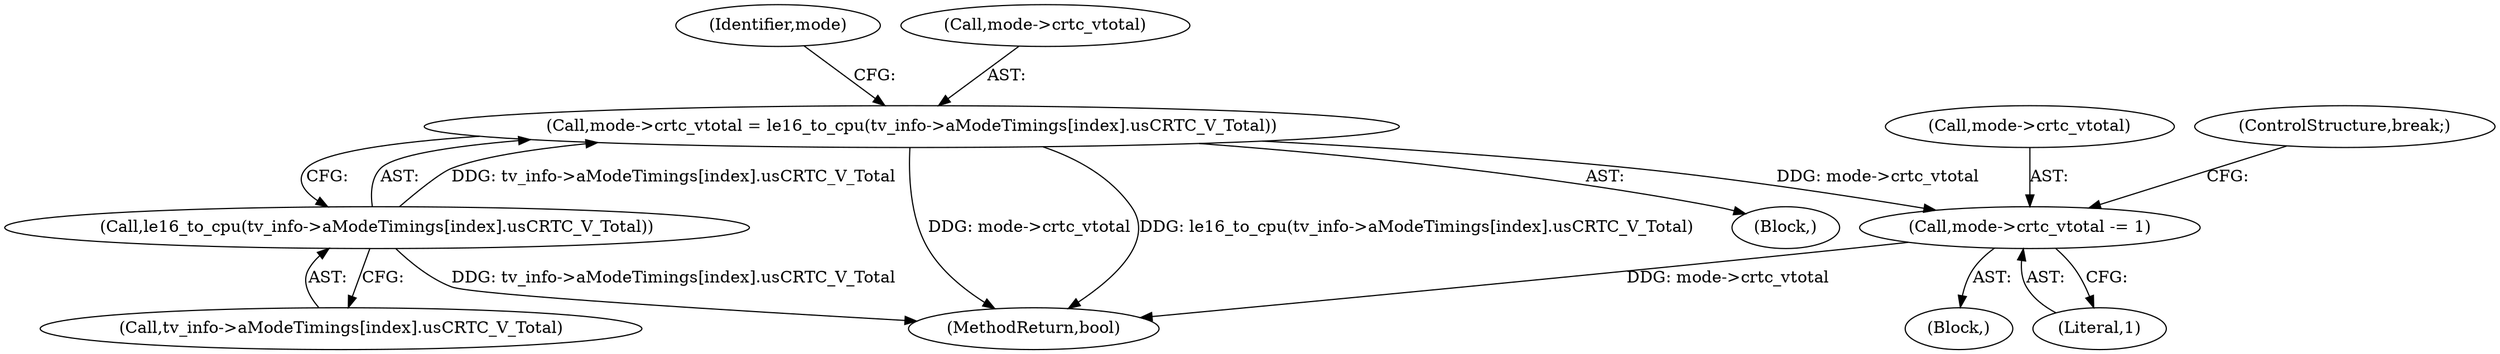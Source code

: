 digraph "0_linux_0031c41be5c529f8329e327b63cde92ba1284842@pointer" {
"1000363" [label="(Call,mode->crtc_vtotal -= 1)"];
"1000220" [label="(Call,mode->crtc_vtotal = le16_to_cpu(tv_info->aModeTimings[index].usCRTC_V_Total))"];
"1000224" [label="(Call,le16_to_cpu(tv_info->aModeTimings[index].usCRTC_V_Total))"];
"1000364" [label="(Call,mode->crtc_vtotal)"];
"1000144" [label="(Block,)"];
"1000234" [label="(Identifier,mode)"];
"1000225" [label="(Call,tv_info->aModeTimings[index].usCRTC_V_Total)"];
"1000367" [label="(Literal,1)"];
"1000357" [label="(Block,)"];
"1000558" [label="(MethodReturn,bool)"];
"1000368" [label="(ControlStructure,break;)"];
"1000220" [label="(Call,mode->crtc_vtotal = le16_to_cpu(tv_info->aModeTimings[index].usCRTC_V_Total))"];
"1000224" [label="(Call,le16_to_cpu(tv_info->aModeTimings[index].usCRTC_V_Total))"];
"1000363" [label="(Call,mode->crtc_vtotal -= 1)"];
"1000221" [label="(Call,mode->crtc_vtotal)"];
"1000363" -> "1000357"  [label="AST: "];
"1000363" -> "1000367"  [label="CFG: "];
"1000364" -> "1000363"  [label="AST: "];
"1000367" -> "1000363"  [label="AST: "];
"1000368" -> "1000363"  [label="CFG: "];
"1000363" -> "1000558"  [label="DDG: mode->crtc_vtotal"];
"1000220" -> "1000363"  [label="DDG: mode->crtc_vtotal"];
"1000220" -> "1000144"  [label="AST: "];
"1000220" -> "1000224"  [label="CFG: "];
"1000221" -> "1000220"  [label="AST: "];
"1000224" -> "1000220"  [label="AST: "];
"1000234" -> "1000220"  [label="CFG: "];
"1000220" -> "1000558"  [label="DDG: mode->crtc_vtotal"];
"1000220" -> "1000558"  [label="DDG: le16_to_cpu(tv_info->aModeTimings[index].usCRTC_V_Total)"];
"1000224" -> "1000220"  [label="DDG: tv_info->aModeTimings[index].usCRTC_V_Total"];
"1000224" -> "1000225"  [label="CFG: "];
"1000225" -> "1000224"  [label="AST: "];
"1000224" -> "1000558"  [label="DDG: tv_info->aModeTimings[index].usCRTC_V_Total"];
}
